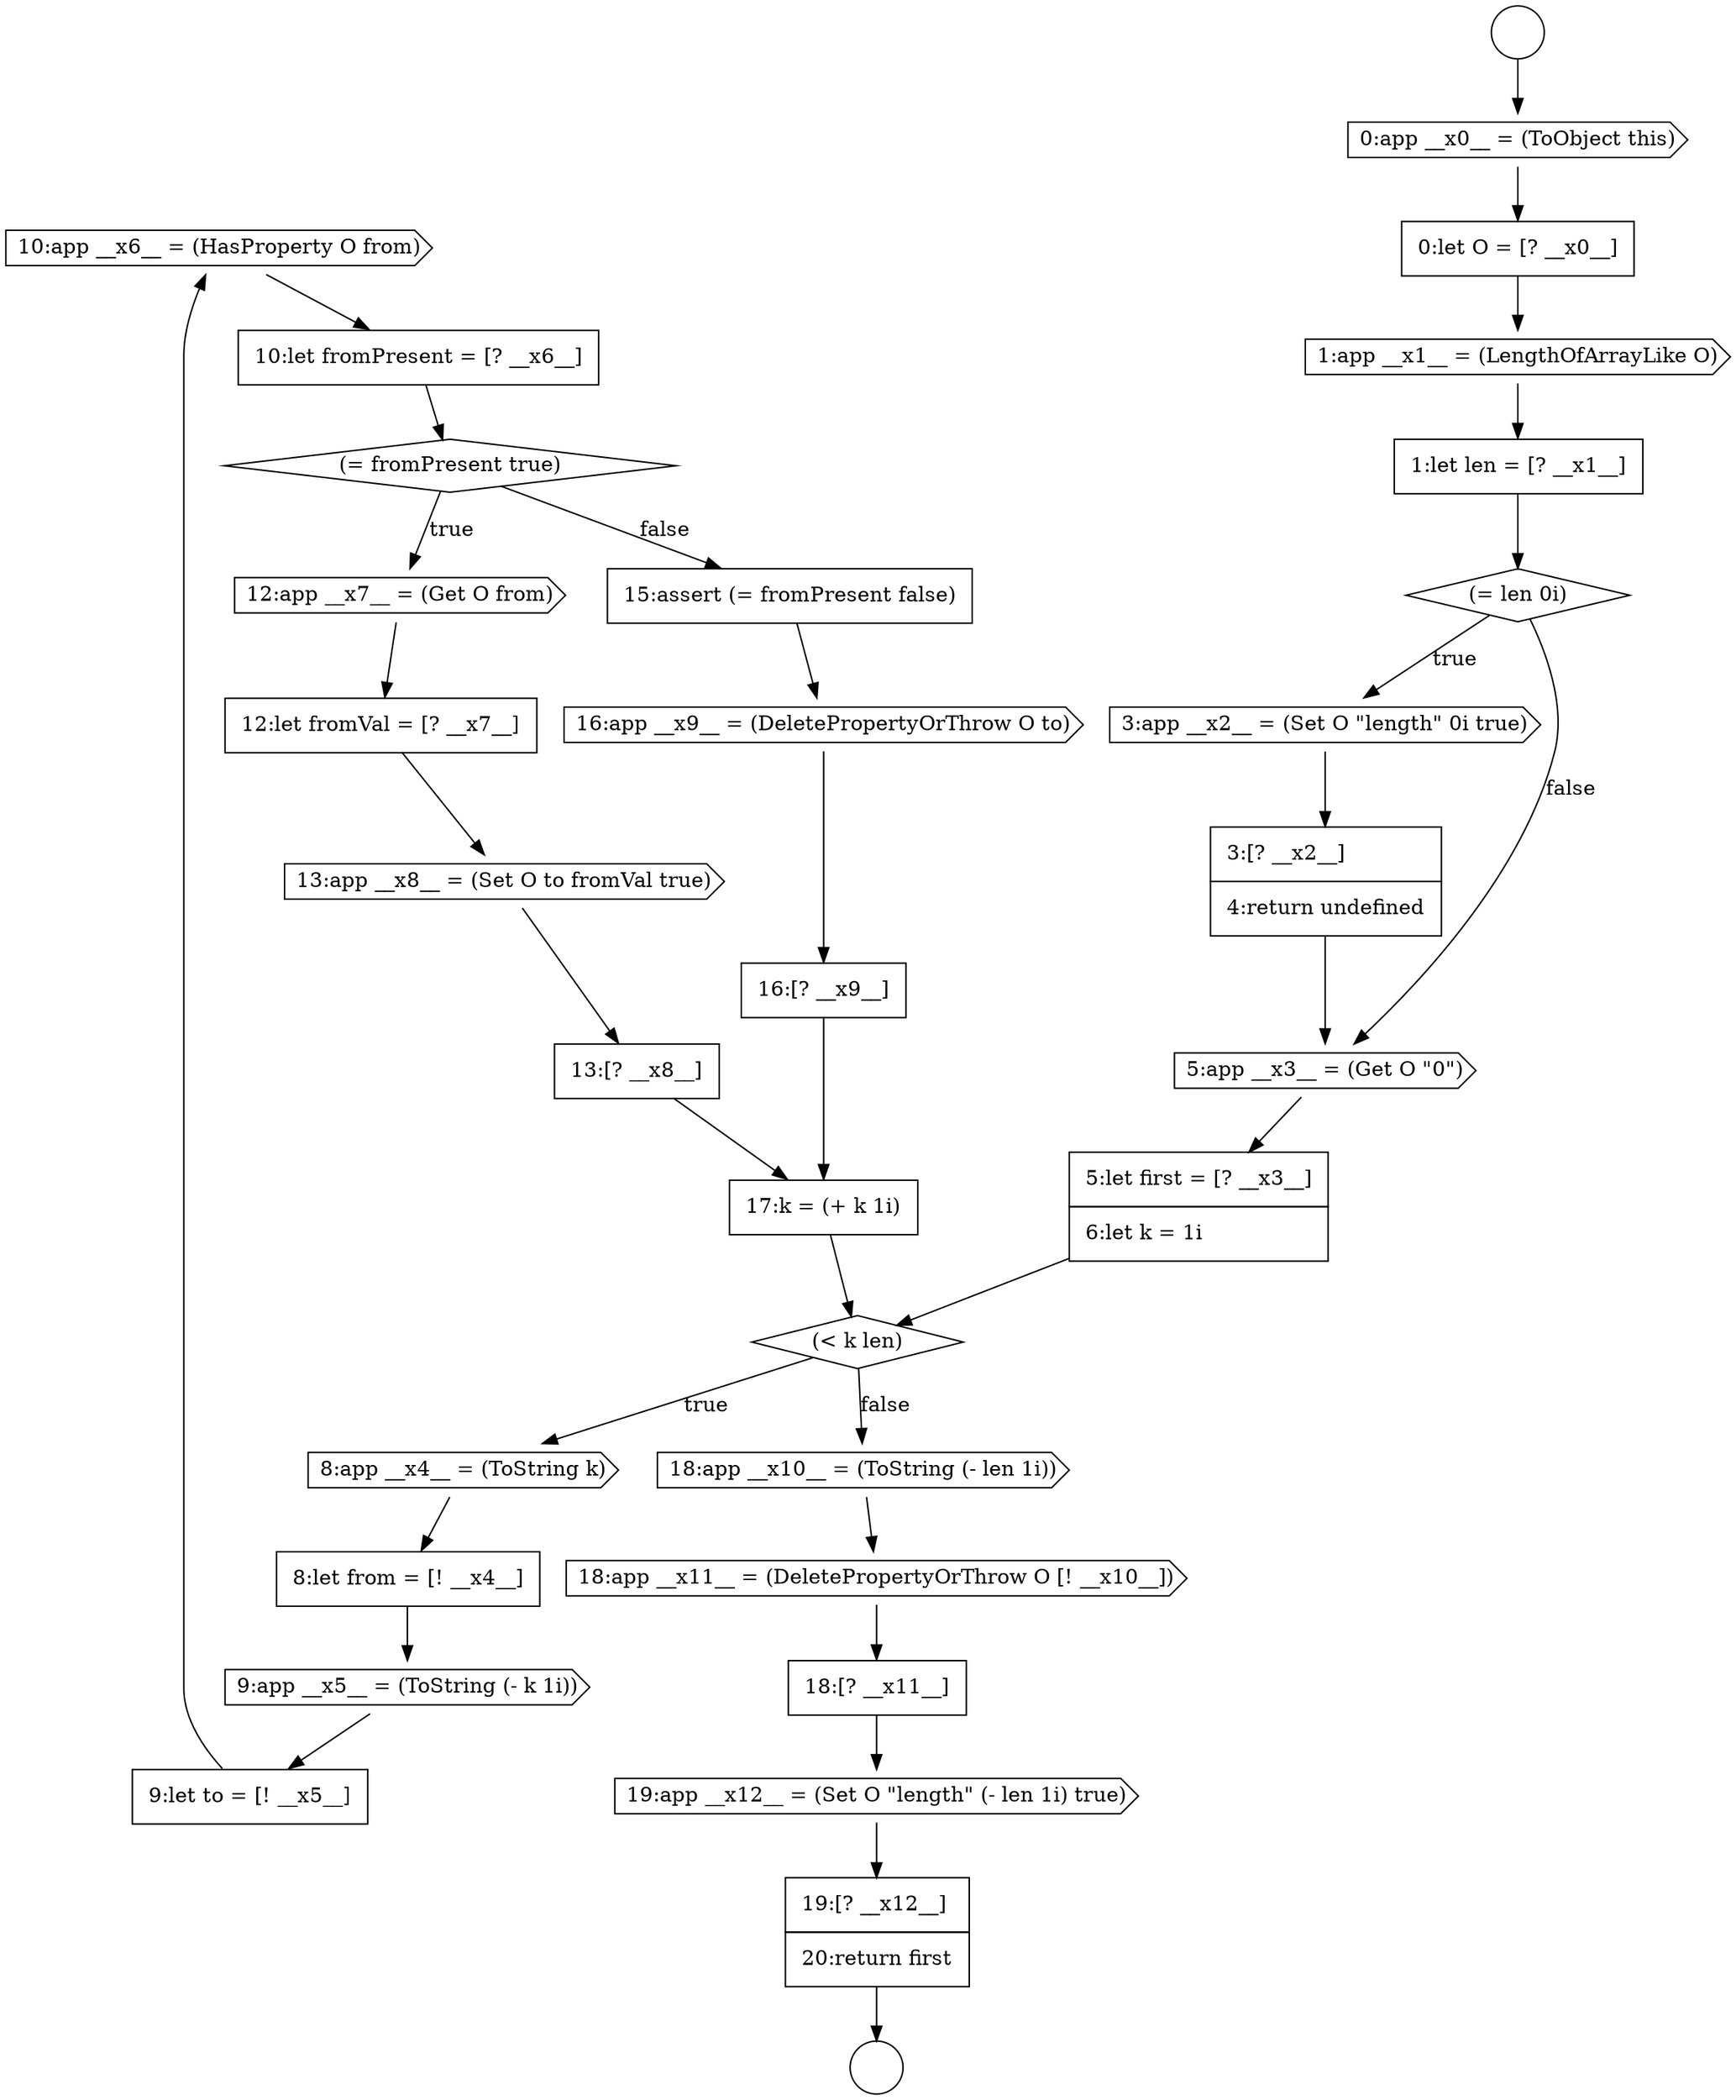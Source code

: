 digraph {
  node16105 [shape=cds, label=<<font color="black">10:app __x6__ = (HasProperty O from)</font>> color="black" fillcolor="white" style=filled]
  node16118 [shape=none, margin=0, label=<<font color="black">
    <table border="0" cellborder="1" cellspacing="0" cellpadding="10">
      <tr><td align="left">18:[? __x11__]</td></tr>
    </table>
  </font>> color="black" fillcolor="white" style=filled]
  node16114 [shape=none, margin=0, label=<<font color="black">
    <table border="0" cellborder="1" cellspacing="0" cellpadding="10">
      <tr><td align="left">16:[? __x9__]</td></tr>
    </table>
  </font>> color="black" fillcolor="white" style=filled]
  node16099 [shape=none, margin=0, label=<<font color="black">
    <table border="0" cellborder="1" cellspacing="0" cellpadding="10">
      <tr><td align="left">5:let first = [? __x3__]</td></tr>
      <tr><td align="left">6:let k = 1i</td></tr>
    </table>
  </font>> color="black" fillcolor="white" style=filled]
  node16109 [shape=none, margin=0, label=<<font color="black">
    <table border="0" cellborder="1" cellspacing="0" cellpadding="10">
      <tr><td align="left">12:let fromVal = [? __x7__]</td></tr>
    </table>
  </font>> color="black" fillcolor="white" style=filled]
  node16104 [shape=none, margin=0, label=<<font color="black">
    <table border="0" cellborder="1" cellspacing="0" cellpadding="10">
      <tr><td align="left">9:let to = [! __x5__]</td></tr>
    </table>
  </font>> color="black" fillcolor="white" style=filled]
  node16108 [shape=cds, label=<<font color="black">12:app __x7__ = (Get O from)</font>> color="black" fillcolor="white" style=filled]
  node16112 [shape=none, margin=0, label=<<font color="black">
    <table border="0" cellborder="1" cellspacing="0" cellpadding="10">
      <tr><td align="left">15:assert (= fromPresent false)</td></tr>
    </table>
  </font>> color="black" fillcolor="white" style=filled]
  node16107 [shape=diamond, label=<<font color="black">(= fromPresent true)</font>> color="black" fillcolor="white" style=filled]
  node16106 [shape=none, margin=0, label=<<font color="black">
    <table border="0" cellborder="1" cellspacing="0" cellpadding="10">
      <tr><td align="left">10:let fromPresent = [? __x6__]</td></tr>
    </table>
  </font>> color="black" fillcolor="white" style=filled]
  node16102 [shape=none, margin=0, label=<<font color="black">
    <table border="0" cellborder="1" cellspacing="0" cellpadding="10">
      <tr><td align="left">8:let from = [! __x4__]</td></tr>
    </table>
  </font>> color="black" fillcolor="white" style=filled]
  node16117 [shape=cds, label=<<font color="black">18:app __x11__ = (DeletePropertyOrThrow O [! __x10__])</font>> color="black" fillcolor="white" style=filled]
  node16113 [shape=cds, label=<<font color="black">16:app __x9__ = (DeletePropertyOrThrow O to)</font>> color="black" fillcolor="white" style=filled]
  node16110 [shape=cds, label=<<font color="black">13:app __x8__ = (Set O to fromVal true)</font>> color="black" fillcolor="white" style=filled]
  node16103 [shape=cds, label=<<font color="black">9:app __x5__ = (ToString (- k 1i))</font>> color="black" fillcolor="white" style=filled]
  node16092 [shape=none, margin=0, label=<<font color="black">
    <table border="0" cellborder="1" cellspacing="0" cellpadding="10">
      <tr><td align="left">0:let O = [? __x0__]</td></tr>
    </table>
  </font>> color="black" fillcolor="white" style=filled]
  node16119 [shape=cds, label=<<font color="black">19:app __x12__ = (Set O &quot;length&quot; (- len 1i) true)</font>> color="black" fillcolor="white" style=filled]
  node16091 [shape=cds, label=<<font color="black">0:app __x0__ = (ToObject this)</font>> color="black" fillcolor="white" style=filled]
  node16115 [shape=none, margin=0, label=<<font color="black">
    <table border="0" cellborder="1" cellspacing="0" cellpadding="10">
      <tr><td align="left">17:k = (+ k 1i)</td></tr>
    </table>
  </font>> color="black" fillcolor="white" style=filled]
  node16120 [shape=none, margin=0, label=<<font color="black">
    <table border="0" cellborder="1" cellspacing="0" cellpadding="10">
      <tr><td align="left">19:[? __x12__]</td></tr>
      <tr><td align="left">20:return first</td></tr>
    </table>
  </font>> color="black" fillcolor="white" style=filled]
  node16100 [shape=diamond, label=<<font color="black">(&lt; k len)</font>> color="black" fillcolor="white" style=filled]
  node16095 [shape=diamond, label=<<font color="black">(= len 0i)</font>> color="black" fillcolor="white" style=filled]
  node16090 [shape=circle label=" " color="black" fillcolor="white" style=filled]
  node16101 [shape=cds, label=<<font color="black">8:app __x4__ = (ToString k)</font>> color="black" fillcolor="white" style=filled]
  node16116 [shape=cds, label=<<font color="black">18:app __x10__ = (ToString (- len 1i))</font>> color="black" fillcolor="white" style=filled]
  node16111 [shape=none, margin=0, label=<<font color="black">
    <table border="0" cellborder="1" cellspacing="0" cellpadding="10">
      <tr><td align="left">13:[? __x8__]</td></tr>
    </table>
  </font>> color="black" fillcolor="white" style=filled]
  node16094 [shape=none, margin=0, label=<<font color="black">
    <table border="0" cellborder="1" cellspacing="0" cellpadding="10">
      <tr><td align="left">1:let len = [? __x1__]</td></tr>
    </table>
  </font>> color="black" fillcolor="white" style=filled]
  node16096 [shape=cds, label=<<font color="black">3:app __x2__ = (Set O &quot;length&quot; 0i true)</font>> color="black" fillcolor="white" style=filled]
  node16089 [shape=circle label=" " color="black" fillcolor="white" style=filled]
  node16097 [shape=none, margin=0, label=<<font color="black">
    <table border="0" cellborder="1" cellspacing="0" cellpadding="10">
      <tr><td align="left">3:[? __x2__]</td></tr>
      <tr><td align="left">4:return undefined</td></tr>
    </table>
  </font>> color="black" fillcolor="white" style=filled]
  node16098 [shape=cds, label=<<font color="black">5:app __x3__ = (Get O &quot;0&quot;)</font>> color="black" fillcolor="white" style=filled]
  node16093 [shape=cds, label=<<font color="black">1:app __x1__ = (LengthOfArrayLike O)</font>> color="black" fillcolor="white" style=filled]
  node16108 -> node16109 [ color="black"]
  node16115 -> node16100 [ color="black"]
  node16114 -> node16115 [ color="black"]
  node16100 -> node16101 [label=<<font color="black">true</font>> color="black"]
  node16100 -> node16116 [label=<<font color="black">false</font>> color="black"]
  node16094 -> node16095 [ color="black"]
  node16106 -> node16107 [ color="black"]
  node16105 -> node16106 [ color="black"]
  node16113 -> node16114 [ color="black"]
  node16095 -> node16096 [label=<<font color="black">true</font>> color="black"]
  node16095 -> node16098 [label=<<font color="black">false</font>> color="black"]
  node16112 -> node16113 [ color="black"]
  node16104 -> node16105 [ color="black"]
  node16120 -> node16090 [ color="black"]
  node16089 -> node16091 [ color="black"]
  node16098 -> node16099 [ color="black"]
  node16102 -> node16103 [ color="black"]
  node16107 -> node16108 [label=<<font color="black">true</font>> color="black"]
  node16107 -> node16112 [label=<<font color="black">false</font>> color="black"]
  node16116 -> node16117 [ color="black"]
  node16097 -> node16098 [ color="black"]
  node16118 -> node16119 [ color="black"]
  node16091 -> node16092 [ color="black"]
  node16109 -> node16110 [ color="black"]
  node16103 -> node16104 [ color="black"]
  node16093 -> node16094 [ color="black"]
  node16099 -> node16100 [ color="black"]
  node16111 -> node16115 [ color="black"]
  node16110 -> node16111 [ color="black"]
  node16101 -> node16102 [ color="black"]
  node16117 -> node16118 [ color="black"]
  node16092 -> node16093 [ color="black"]
  node16119 -> node16120 [ color="black"]
  node16096 -> node16097 [ color="black"]
}
